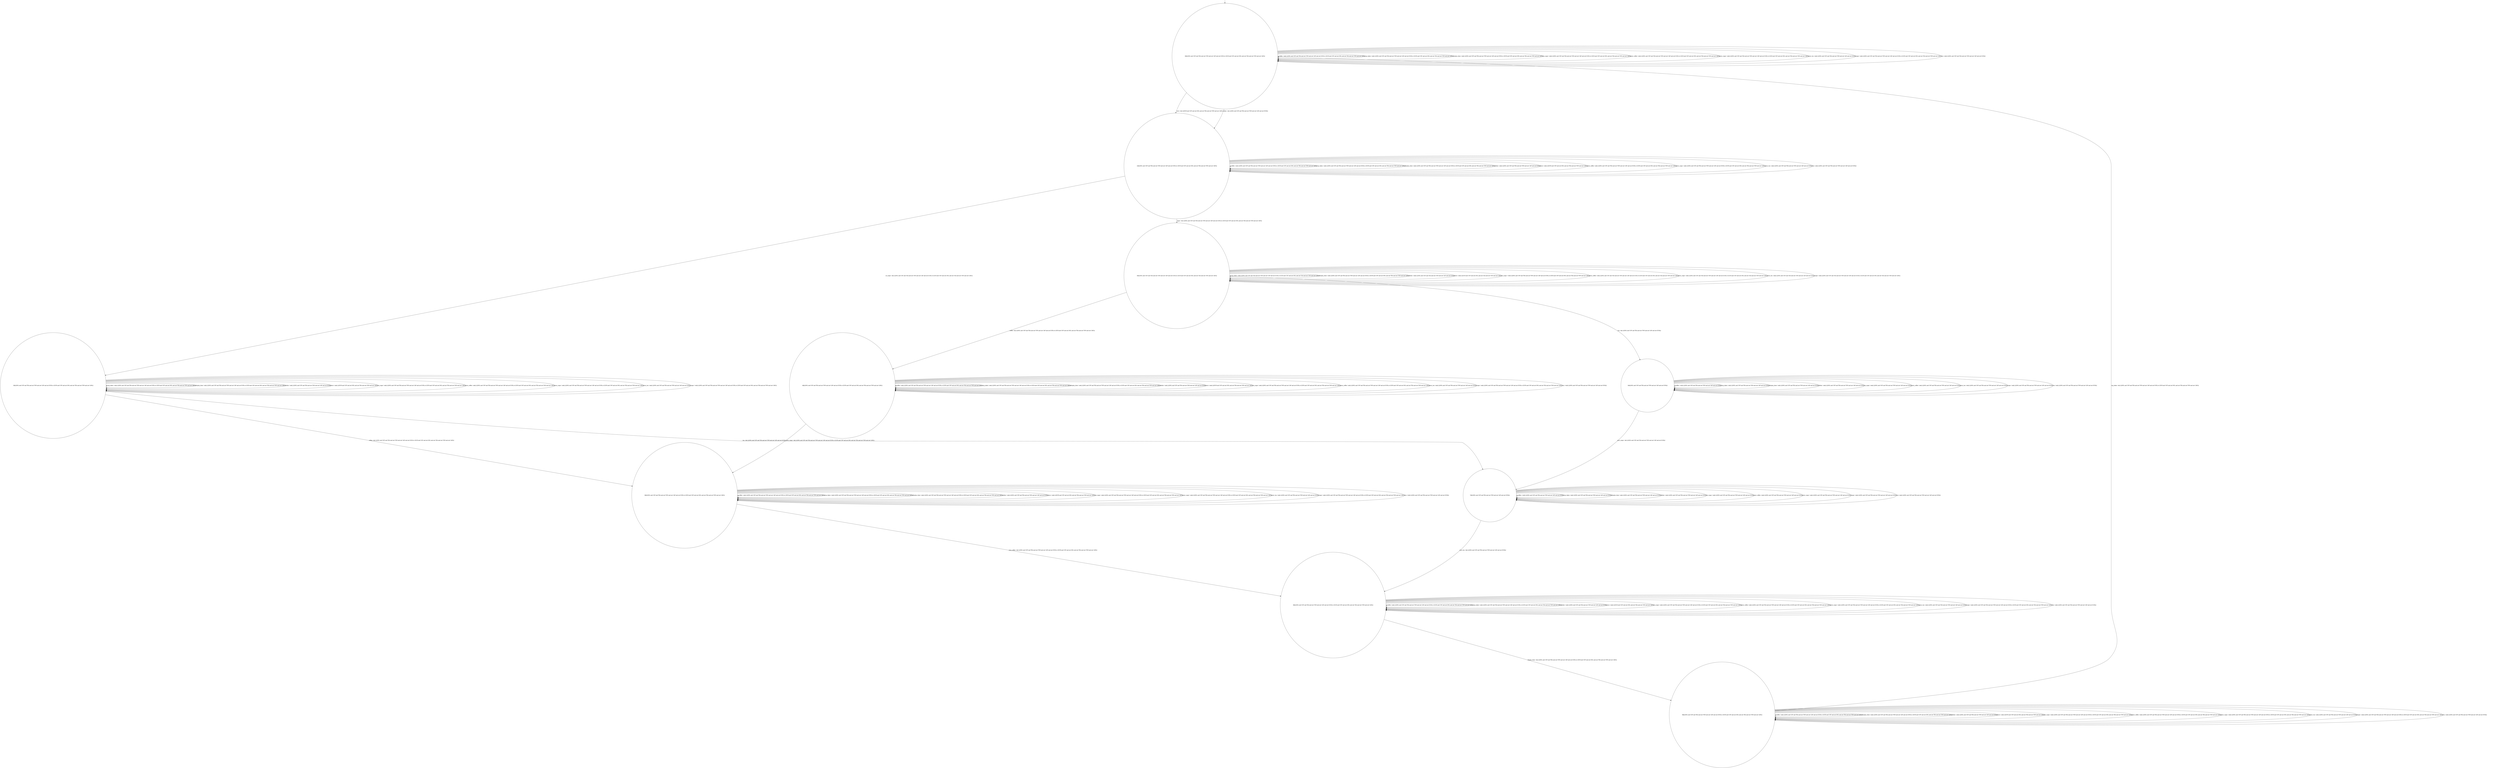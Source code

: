 digraph g {
	edge [lblstyle="above, sloped"];
	s0 [shape="circle" label="0@[((DOL and COF and TEA and not TON and not CAP and not EUR) or (EUR and COF and not DOL and not TEA and not TON and not CAP))]"];
	s1 [shape="circle" label="1@[((DOL and COF and TEA and not TON and not CAP and not EUR) or (EUR and COF and not DOL and not TEA and not TON and not CAP))]"];
	s2 [shape="circle" label="2@[((DOL and COF and TEA and not TON and not CAP and not EUR) or (EUR and COF and not DOL and not TEA and not TON and not CAP))]"];
	s3 [shape="circle" label="3@[((DOL and COF and TEA and not TON and not CAP and not EUR) or (EUR and COF and not DOL and not TEA and not TON and not CAP))]"];
	s4 [shape="circle" label="4@[((DOL and COF and TEA and not TON and not CAP and not EUR) or (EUR and COF and not DOL and not TEA and not TON and not CAP))]"];
	s5 [shape="circle" label="5@[((DOL and COF and TEA and not TON and not CAP and not EUR))]"];
	s6 [shape="circle" label="6@[((DOL and COF and TEA and not TON and not CAP and not EUR) or (EUR and COF and not DOL and not TEA and not TON and not CAP))]"];
	s7 [shape="circle" label="7@[((DOL and COF and TEA and not TON and not CAP and not EUR))]"];
	s8 [shape="circle" label="8@[((DOL and COF and TEA and not TON and not CAP and not EUR) or (EUR and COF and not DOL and not TEA and not TON and not CAP))]"];
	s9 [shape="circle" label="9@[((DOL and COF and TEA and not TON and not CAP and not EUR) or (EUR and COF and not DOL and not TEA and not TON and not CAP))]"];
	s0 -> s0 [label="coffee / nok() [((DOL and COF and TEA and not TON and not CAP and not EUR) or (EUR and COF and not DOL and not TEA and not TON and not CAP))]"];
	s0 -> s0 [label="cup_taken / nok() [((DOL and COF and TEA and not TON and not CAP and not EUR) or (EUR and COF and not DOL and not TEA and not TON and not CAP))]"];
	s0 -> s0 [label="display_done / nok() [((DOL and COF and TEA and not TON and not CAP and not EUR) or (EUR and COF and not DOL and not TEA and not TON and not CAP))]"];
	s0 -> s1 [label="dollar / ok() [((DOL and COF and TEA and not TON and not CAP and not EUR))]"];
	s0 -> s1 [label="euro / ok() [((EUR and COF and not DOL and not TEA and not TON and not CAP))]"];
	s0 -> s0 [label="no_sugar / nok() [((DOL and COF and TEA and not TON and not CAP and not EUR) or (EUR and COF and not DOL and not TEA and not TON and not CAP))]"];
	s0 -> s0 [label="pour_coffee / nok() [((DOL and COF and TEA and not TON and not CAP and not EUR) or (EUR and COF and not DOL and not TEA and not TON and not CAP))]"];
	s0 -> s0 [label="pour_sugar / nok() [((DOL and COF and TEA and not TON and not CAP and not EUR) or (EUR and COF and not DOL and not TEA and not TON and not CAP))]"];
	s0 -> s0 [label="pour_tea / nok() [((DOL and COF and TEA and not TON and not CAP and not EUR))]"];
	s0 -> s0 [label="sugar / nok() [((DOL and COF and TEA and not TON and not CAP and not EUR) or (EUR and COF and not DOL and not TEA and not TON and not CAP))]"];
	s0 -> s0 [label="tea / nok() [((DOL and COF and TEA and not TON and not CAP and not EUR))]"];
	s1 -> s1 [label="coffee / nok() [((DOL and COF and TEA and not TON and not CAP and not EUR) or (EUR and COF and not DOL and not TEA and not TON and not CAP))]"];
	s1 -> s1 [label="cup_taken / nok() [((DOL and COF and TEA and not TON and not CAP and not EUR) or (EUR and COF and not DOL and not TEA and not TON and not CAP))]"];
	s1 -> s1 [label="display_done / nok() [((DOL and COF and TEA and not TON and not CAP and not EUR) or (EUR and COF and not DOL and not TEA and not TON and not CAP))]"];
	s1 -> s1 [label="dollar / nok() [((DOL and COF and TEA and not TON and not CAP and not EUR))]"];
	s1 -> s1 [label="euro / nok() [((EUR and COF and not DOL and not TEA and not TON and not CAP))]"];
	s1 -> s2 [label="no_sugar / ok() [((DOL and COF and TEA and not TON and not CAP and not EUR) or (EUR and COF and not DOL and not TEA and not TON and not CAP))]"];
	s1 -> s1 [label="pour_coffee / nok() [((DOL and COF and TEA and not TON and not CAP and not EUR) or (EUR and COF and not DOL and not TEA and not TON and not CAP))]"];
	s1 -> s1 [label="pour_sugar / nok() [((DOL and COF and TEA and not TON and not CAP and not EUR) or (EUR and COF and not DOL and not TEA and not TON and not CAP))]"];
	s1 -> s1 [label="pour_tea / nok() [((DOL and COF and TEA and not TON and not CAP and not EUR))]"];
	s1 -> s3 [label="sugar / ok() [((DOL and COF and TEA and not TON and not CAP and not EUR) or (EUR and COF and not DOL and not TEA and not TON and not CAP))]"];
	s1 -> s1 [label="tea / nok() [((DOL and COF and TEA and not TON and not CAP and not EUR))]"];
	s2 -> s6 [label="coffee / ok() [((DOL and COF and TEA and not TON and not CAP and not EUR) or (EUR and COF and not DOL and not TEA and not TON and not CAP))]"];
	s2 -> s2 [label="cup_taken / nok() [((DOL and COF and TEA and not TON and not CAP and not EUR) or (EUR and COF and not DOL and not TEA and not TON and not CAP))]"];
	s2 -> s2 [label="display_done / nok() [((DOL and COF and TEA and not TON and not CAP and not EUR) or (EUR and COF and not DOL and not TEA and not TON and not CAP))]"];
	s2 -> s2 [label="dollar / nok() [((DOL and COF and TEA and not TON and not CAP and not EUR))]"];
	s2 -> s2 [label="euro / nok() [((EUR and COF and not DOL and not TEA and not TON and not CAP))]"];
	s2 -> s2 [label="no_sugar / nok() [((DOL and COF and TEA and not TON and not CAP and not EUR) or (EUR and COF and not DOL and not TEA and not TON and not CAP))]"];
	s2 -> s2 [label="pour_coffee / nok() [((DOL and COF and TEA and not TON and not CAP and not EUR) or (EUR and COF and not DOL and not TEA and not TON and not CAP))]"];
	s2 -> s2 [label="pour_sugar / nok() [((DOL and COF and TEA and not TON and not CAP and not EUR) or (EUR and COF and not DOL and not TEA and not TON and not CAP))]"];
	s2 -> s2 [label="pour_tea / nok() [((DOL and COF and TEA and not TON and not CAP and not EUR))]"];
	s2 -> s2 [label="sugar / void() [((DOL and COF and TEA and not TON and not CAP and not EUR) or (EUR and COF and not DOL and not TEA and not TON and not CAP))]"];
	s2 -> s7 [label="tea / ok() [((DOL and COF and TEA and not TON and not CAP and not EUR))]"];
	s3 -> s4 [label="coffee / ok() [((DOL and COF and TEA and not TON and not CAP and not EUR) or (EUR and COF and not DOL and not TEA and not TON and not CAP))]"];
	s3 -> s3 [label="cup_taken / nok() [((DOL and COF and TEA and not TON and not CAP and not EUR) or (EUR and COF and not DOL and not TEA and not TON and not CAP))]"];
	s3 -> s3 [label="display_done / nok() [((DOL and COF and TEA and not TON and not CAP and not EUR) or (EUR and COF and not DOL and not TEA and not TON and not CAP))]"];
	s3 -> s3 [label="dollar / nok() [((DOL and COF and TEA and not TON and not CAP and not EUR))]"];
	s3 -> s3 [label="euro / nok() [((EUR and COF and not DOL and not TEA and not TON and not CAP))]"];
	s3 -> s3 [label="no_sugar / void() [((DOL and COF and TEA and not TON and not CAP and not EUR) or (EUR and COF and not DOL and not TEA and not TON and not CAP))]"];
	s3 -> s3 [label="pour_coffee / nok() [((DOL and COF and TEA and not TON and not CAP and not EUR) or (EUR and COF and not DOL and not TEA and not TON and not CAP))]"];
	s3 -> s3 [label="pour_sugar / nok() [((DOL and COF and TEA and not TON and not CAP and not EUR) or (EUR and COF and not DOL and not TEA and not TON and not CAP))]"];
	s3 -> s3 [label="pour_tea / nok() [((DOL and COF and TEA and not TON and not CAP and not EUR))]"];
	s3 -> s3 [label="sugar / nok() [((DOL and COF and TEA and not TON and not CAP and not EUR) or (EUR and COF and not DOL and not TEA and not TON and not CAP))]"];
	s3 -> s5 [label="tea / ok() [((DOL and COF and TEA and not TON and not CAP and not EUR))]"];
	s4 -> s4 [label="coffee / nok() [((DOL and COF and TEA and not TON and not CAP and not EUR) or (EUR and COF and not DOL and not TEA and not TON and not CAP))]"];
	s4 -> s4 [label="cup_taken / nok() [((DOL and COF and TEA and not TON and not CAP and not EUR) or (EUR and COF and not DOL and not TEA and not TON and not CAP))]"];
	s4 -> s4 [label="display_done / nok() [((DOL and COF and TEA and not TON and not CAP and not EUR) or (EUR and COF and not DOL and not TEA and not TON and not CAP))]"];
	s4 -> s4 [label="dollar / nok() [((DOL and COF and TEA and not TON and not CAP and not EUR))]"];
	s4 -> s4 [label="euro / nok() [((EUR and COF and not DOL and not TEA and not TON and not CAP))]"];
	s4 -> s4 [label="no_sugar / nok() [((DOL and COF and TEA and not TON and not CAP and not EUR) or (EUR and COF and not DOL and not TEA and not TON and not CAP))]"];
	s4 -> s4 [label="pour_coffee / nok() [((DOL and COF and TEA and not TON and not CAP and not EUR) or (EUR and COF and not DOL and not TEA and not TON and not CAP))]"];
	s4 -> s6 [label="pour_sugar / ok() [((DOL and COF and TEA and not TON and not CAP and not EUR) or (EUR and COF and not DOL and not TEA and not TON and not CAP))]"];
	s4 -> s4 [label="pour_tea / nok() [((DOL and COF and TEA and not TON and not CAP and not EUR))]"];
	s4 -> s4 [label="sugar / nok() [((DOL and COF and TEA and not TON and not CAP and not EUR) or (EUR and COF and not DOL and not TEA and not TON and not CAP))]"];
	s4 -> s4 [label="tea / void() [((DOL and COF and TEA and not TON and not CAP and not EUR))]"];
	s5 -> s5 [label="coffee / void() [((DOL and COF and TEA and not TON and not CAP and not EUR))]"];
	s5 -> s5 [label="cup_taken / nok() [((DOL and COF and TEA and not TON and not CAP and not EUR))]"];
	s5 -> s5 [label="display_done / nok() [((DOL and COF and TEA and not TON and not CAP and not EUR))]"];
	s5 -> s5 [label="dollar / nok() [((DOL and COF and TEA and not TON and not CAP and not EUR))]"];
	s5 -> s5 [label="no_sugar / nok() [((DOL and COF and TEA and not TON and not CAP and not EUR))]"];
	s5 -> s5 [label="pour_coffee / nok() [((DOL and COF and TEA and not TON and not CAP and not EUR))]"];
	s5 -> s7 [label="pour_sugar / ok() [((DOL and COF and TEA and not TON and not CAP and not EUR))]"];
	s5 -> s5 [label="pour_tea / nok() [((DOL and COF and TEA and not TON and not CAP and not EUR))]"];
	s5 -> s5 [label="sugar / nok() [((DOL and COF and TEA and not TON and not CAP and not EUR))]"];
	s5 -> s5 [label="tea / nok() [((DOL and COF and TEA and not TON and not CAP and not EUR))]"];
	s6 -> s6 [label="coffee / nok() [((DOL and COF and TEA and not TON and not CAP and not EUR) or (EUR and COF and not DOL and not TEA and not TON and not CAP))]"];
	s6 -> s6 [label="cup_taken / nok() [((DOL and COF and TEA and not TON and not CAP and not EUR) or (EUR and COF and not DOL and not TEA and not TON and not CAP))]"];
	s6 -> s6 [label="display_done / nok() [((DOL and COF and TEA and not TON and not CAP and not EUR) or (EUR and COF and not DOL and not TEA and not TON and not CAP))]"];
	s6 -> s6 [label="dollar / nok() [((DOL and COF and TEA and not TON and not CAP and not EUR))]"];
	s6 -> s6 [label="euro / nok() [((EUR and COF and not DOL and not TEA and not TON and not CAP))]"];
	s6 -> s6 [label="no_sugar / nok() [((DOL and COF and TEA and not TON and not CAP and not EUR) or (EUR and COF and not DOL and not TEA and not TON and not CAP))]"];
	s6 -> s8 [label="pour_coffee / ok() [((DOL and COF and TEA and not TON and not CAP and not EUR) or (EUR and COF and not DOL and not TEA and not TON and not CAP))]"];
	s6 -> s6 [label="pour_sugar / nok() [((DOL and COF and TEA and not TON and not CAP and not EUR) or (EUR and COF and not DOL and not TEA and not TON and not CAP))]"];
	s6 -> s6 [label="pour_tea / nok() [((DOL and COF and TEA and not TON and not CAP and not EUR))]"];
	s6 -> s6 [label="sugar / nok() [((DOL and COF and TEA and not TON and not CAP and not EUR) or (EUR and COF and not DOL and not TEA and not TON and not CAP))]"];
	s6 -> s6 [label="tea / void() [((DOL and COF and TEA and not TON and not CAP and not EUR))]"];
	s7 -> s7 [label="coffee / void() [((DOL and COF and TEA and not TON and not CAP and not EUR))]"];
	s7 -> s7 [label="cup_taken / nok() [((DOL and COF and TEA and not TON and not CAP and not EUR))]"];
	s7 -> s7 [label="display_done / nok() [((DOL and COF and TEA and not TON and not CAP and not EUR))]"];
	s7 -> s7 [label="dollar / nok() [((DOL and COF and TEA and not TON and not CAP and not EUR))]"];
	s7 -> s7 [label="no_sugar / nok() [((DOL and COF and TEA and not TON and not CAP and not EUR))]"];
	s7 -> s7 [label="pour_coffee / nok() [((DOL and COF and TEA and not TON and not CAP and not EUR))]"];
	s7 -> s7 [label="pour_sugar / nok() [((DOL and COF and TEA and not TON and not CAP and not EUR))]"];
	s7 -> s8 [label="pour_tea / ok() [((DOL and COF and TEA and not TON and not CAP and not EUR))]"];
	s7 -> s7 [label="sugar / nok() [((DOL and COF and TEA and not TON and not CAP and not EUR))]"];
	s7 -> s7 [label="tea / nok() [((DOL and COF and TEA and not TON and not CAP and not EUR))]"];
	s8 -> s8 [label="coffee / nok() [((DOL and COF and TEA and not TON and not CAP and not EUR) or (EUR and COF and not DOL and not TEA and not TON and not CAP))]"];
	s8 -> s8 [label="cup_taken / nok() [((DOL and COF and TEA and not TON and not CAP and not EUR) or (EUR and COF and not DOL and not TEA and not TON and not CAP))]"];
	s8 -> s9 [label="display_done / ok() [((DOL and COF and TEA and not TON and not CAP and not EUR) or (EUR and COF and not DOL and not TEA and not TON and not CAP))]"];
	s8 -> s8 [label="dollar / nok() [((DOL and COF and TEA and not TON and not CAP and not EUR))]"];
	s8 -> s8 [label="euro / nok() [((EUR and COF and not DOL and not TEA and not TON and not CAP))]"];
	s8 -> s8 [label="no_sugar / nok() [((DOL and COF and TEA and not TON and not CAP and not EUR) or (EUR and COF and not DOL and not TEA and not TON and not CAP))]"];
	s8 -> s8 [label="pour_coffee / nok() [((DOL and COF and TEA and not TON and not CAP and not EUR) or (EUR and COF and not DOL and not TEA and not TON and not CAP))]"];
	s8 -> s8 [label="pour_sugar / nok() [((DOL and COF and TEA and not TON and not CAP and not EUR) or (EUR and COF and not DOL and not TEA and not TON and not CAP))]"];
	s8 -> s8 [label="pour_tea / nok() [((DOL and COF and TEA and not TON and not CAP and not EUR))]"];
	s8 -> s8 [label="sugar / nok() [((DOL and COF and TEA and not TON and not CAP and not EUR) or (EUR and COF and not DOL and not TEA and not TON and not CAP))]"];
	s8 -> s8 [label="tea / nok() [((DOL and COF and TEA and not TON and not CAP and not EUR))]"];
	s9 -> s9 [label="coffee / nok() [((DOL and COF and TEA and not TON and not CAP and not EUR) or (EUR and COF and not DOL and not TEA and not TON and not CAP))]"];
	s9 -> s0 [label="cup_taken / ok() [((DOL and COF and TEA and not TON and not CAP and not EUR) or (EUR and COF and not DOL and not TEA and not TON and not CAP))]"];
	s9 -> s9 [label="display_done / nok() [((DOL and COF and TEA and not TON and not CAP and not EUR) or (EUR and COF and not DOL and not TEA and not TON and not CAP))]"];
	s9 -> s9 [label="dollar / nok() [((DOL and COF and TEA and not TON and not CAP and not EUR))]"];
	s9 -> s9 [label="euro / nok() [((EUR and COF and not DOL and not TEA and not TON and not CAP))]"];
	s9 -> s9 [label="no_sugar / nok() [((DOL and COF and TEA and not TON and not CAP and not EUR) or (EUR and COF and not DOL and not TEA and not TON and not CAP))]"];
	s9 -> s9 [label="pour_coffee / nok() [((DOL and COF and TEA and not TON and not CAP and not EUR) or (EUR and COF and not DOL and not TEA and not TON and not CAP))]"];
	s9 -> s9 [label="pour_sugar / nok() [((DOL and COF and TEA and not TON and not CAP and not EUR) or (EUR and COF and not DOL and not TEA and not TON and not CAP))]"];
	s9 -> s9 [label="pour_tea / nok() [((DOL and COF and TEA and not TON and not CAP and not EUR))]"];
	s9 -> s9 [label="sugar / nok() [((DOL and COF and TEA and not TON and not CAP and not EUR) or (EUR and COF and not DOL and not TEA and not TON and not CAP))]"];
	s9 -> s9 [label="tea / nok() [((DOL and COF and TEA and not TON and not CAP and not EUR))]"];
	__start0 [label="" shape="none" width="0" height="0"];
	__start0 -> s0;
}